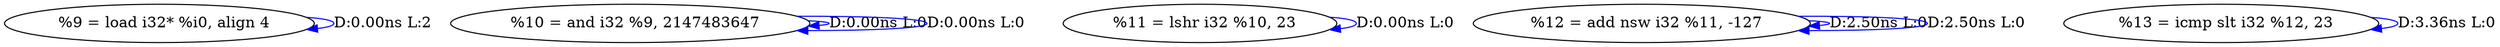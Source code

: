 digraph {
Node0x2cc1fc0[label="  %9 = load i32* %i0, align 4"];
Node0x2cc1fc0 -> Node0x2cc1fc0[label="D:0.00ns L:2",color=blue];
Node0x2cc20a0[label="  %10 = and i32 %9, 2147483647"];
Node0x2cc20a0 -> Node0x2cc20a0[label="D:0.00ns L:0",color=blue];
Node0x2cc20a0 -> Node0x2cc20a0[label="D:0.00ns L:0",color=blue];
Node0x2cc2260[label="  %11 = lshr i32 %10, 23"];
Node0x2cc2260 -> Node0x2cc2260[label="D:0.00ns L:0",color=blue];
Node0x2cc2340[label="  %12 = add nsw i32 %11, -127"];
Node0x2cc2340 -> Node0x2cc2340[label="D:2.50ns L:0",color=blue];
Node0x2cc2340 -> Node0x2cc2340[label="D:2.50ns L:0",color=blue];
Node0x2cc2500[label="  %13 = icmp slt i32 %12, 23"];
Node0x2cc2500 -> Node0x2cc2500[label="D:3.36ns L:0",color=blue];
}
